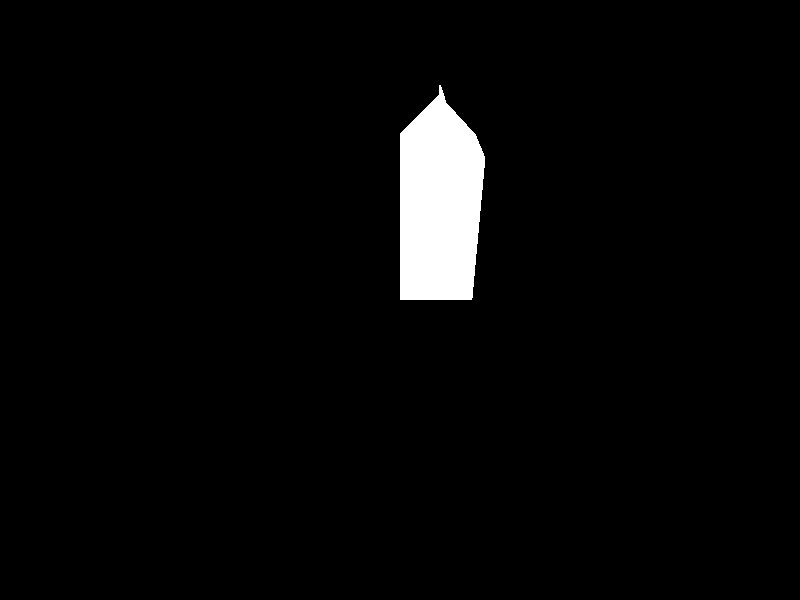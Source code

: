 #include "colors.inc"
#include "textures.inc"

camera 
{
	  	location <0,20,-30>
		look_at <0,0,0>
		right x*image_width/image_height
		angle 75
}

light_source { <100,300,-300> color White }

#declare milch =
union
{
	box	{<0,0,0>, <5,10,5>
		texture{pigment{color White}}
		}
	box	{<0,0,0>, <3.5,3.5,5>
		texture{pigment{color White}}
		rotate<0,0,45>
		translate <2.5,7.5,0>
		}
	box	{<0,0,0>, <0.1,3,5>
		texture{pigment{color White}}
		translate<2.5,10,0>
		}
}


object{milch}
